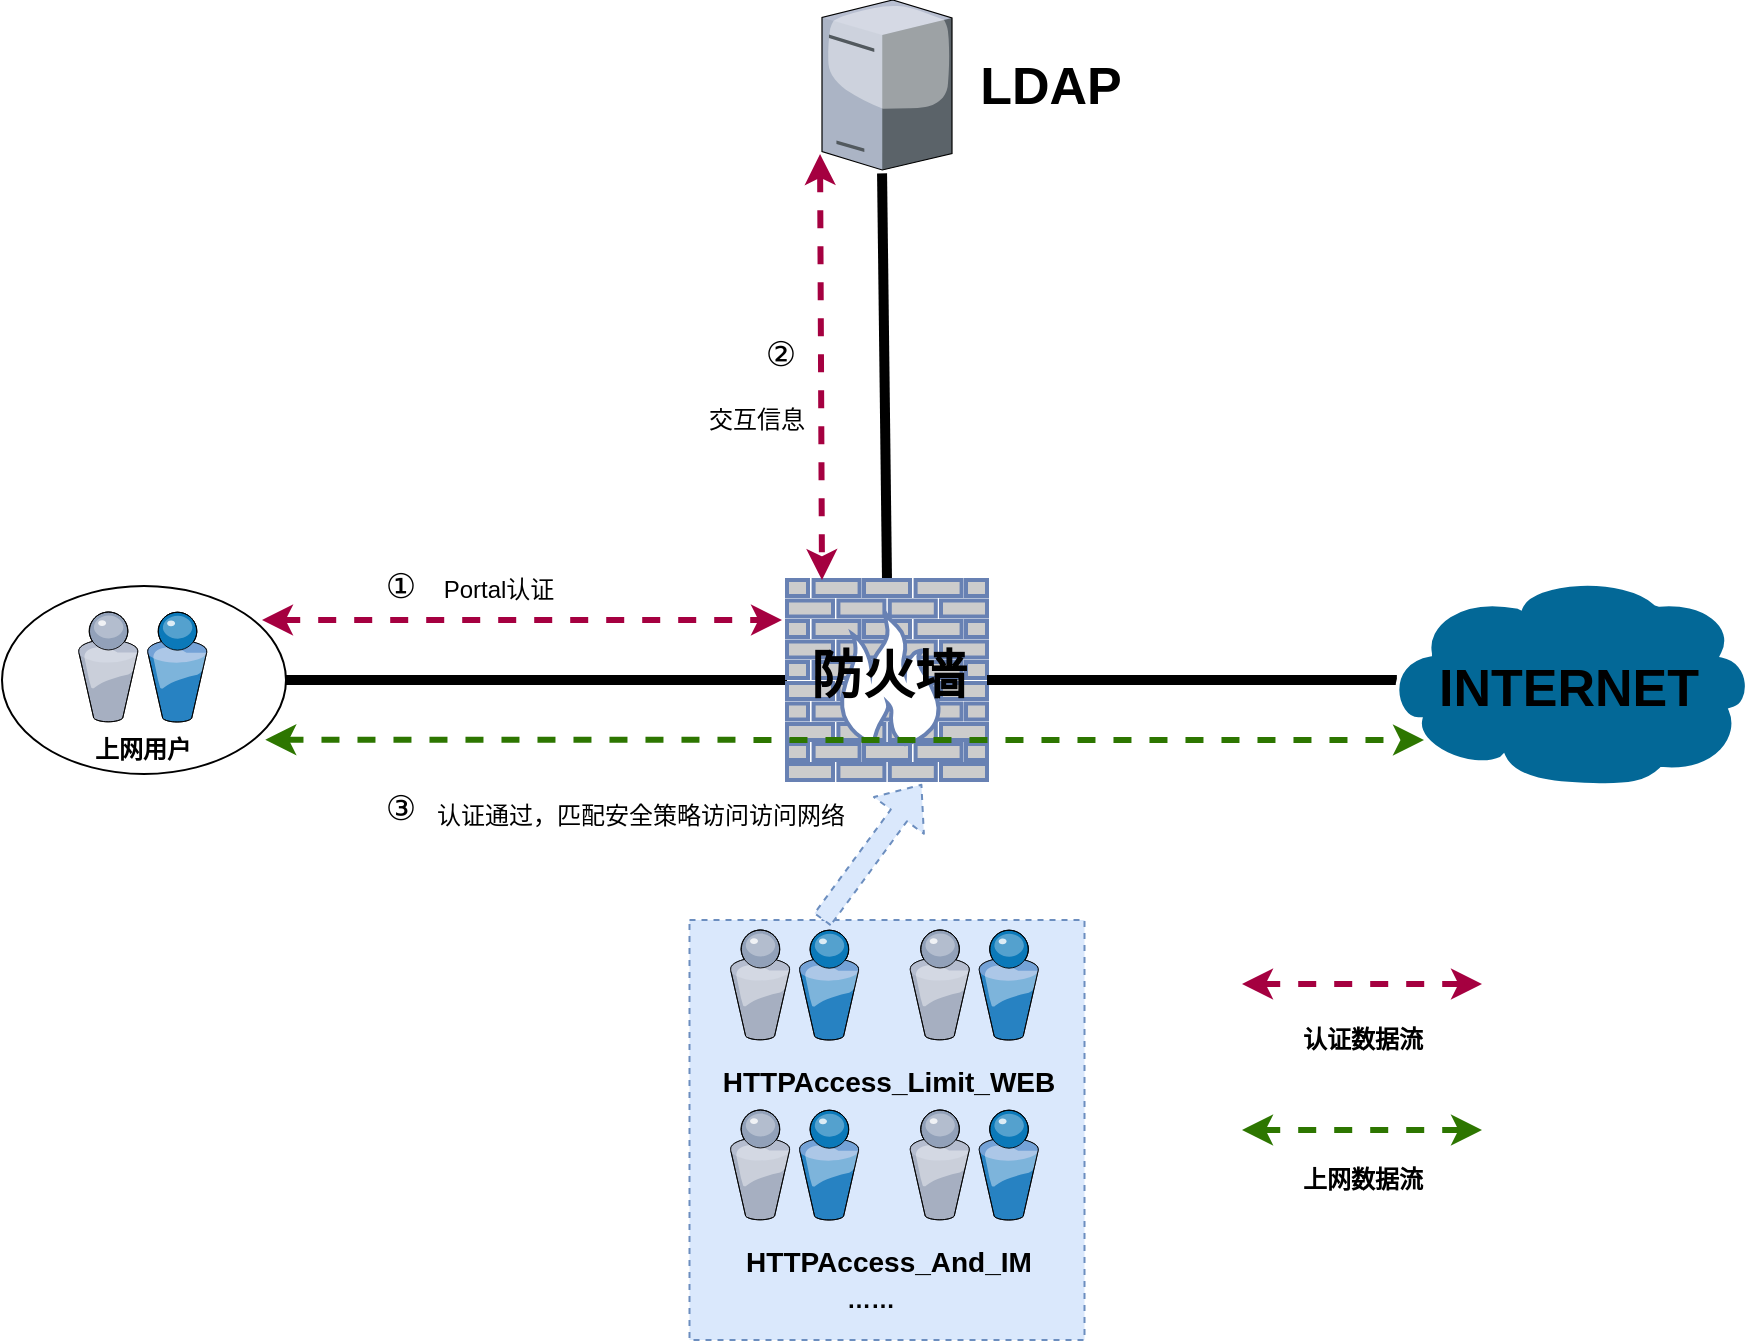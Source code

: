 <mxfile version="12.6.7" type="github">
  <diagram name="Page-1" id="822b0af5-4adb-64df-f703-e8dfc1f81529">
    <mxGraphModel dx="1422" dy="762" grid="0" gridSize="10" guides="1" tooltips="1" connect="1" arrows="1" fold="1" page="1" pageScale="1" pageWidth="1100" pageHeight="850" background="#ffffff" math="0" shadow="0">
      <root>
        <mxCell id="0"/>
        <mxCell id="1" parent="0"/>
        <mxCell id="vFcQCkQcMgolOcBUj4Wx-4" style="edgeStyle=none;rounded=0;orthogonalLoop=1;jettySize=auto;html=1;exitX=1;exitY=0.5;exitDx=0;exitDy=0;entryX=0;entryY=0.5;entryDx=0;entryDy=0;entryPerimeter=0;startArrow=none;startFill=0;endArrow=none;endFill=0;strokeWidth=5;" parent="1" source="7d933b09d9755ecc-13" target="vFcQCkQcMgolOcBUj4Wx-1" edge="1">
          <mxGeometry relative="1" as="geometry"/>
        </mxCell>
        <mxCell id="7d933b09d9755ecc-13" value="" style="ellipse;whiteSpace=wrap;html=1;rounded=0;shadow=0;comic=0;strokeWidth=1;fontFamily=Verdana;" parent="1" vertex="1">
          <mxGeometry x="20" y="423" width="142" height="94" as="geometry"/>
        </mxCell>
        <mxCell id="7d933b09d9755ecc-6" value="上网用户" style="verticalLabelPosition=bottom;aspect=fixed;html=1;verticalAlign=top;strokeColor=none;shape=mxgraph.citrix.users;rounded=0;shadow=0;comic=0;fontFamily=Verdana;fontStyle=1" parent="1" vertex="1">
          <mxGeometry x="58" y="436" width="64.5" height="55" as="geometry"/>
        </mxCell>
        <mxCell id="7d933b09d9755ecc-9" value="" style="verticalLabelPosition=bottom;aspect=fixed;html=1;verticalAlign=top;strokeColor=none;shape=mxgraph.citrix.tower_server;rounded=0;shadow=0;comic=0;fontFamily=Verdana;" parent="1" vertex="1">
          <mxGeometry x="430" y="130" width="65" height="85" as="geometry"/>
        </mxCell>
        <mxCell id="vFcQCkQcMgolOcBUj4Wx-6" style="edgeStyle=none;rounded=0;orthogonalLoop=1;jettySize=auto;html=1;exitX=0.5;exitY=0;exitDx=0;exitDy=0;exitPerimeter=0;entryX=0.462;entryY=1.02;entryDx=0;entryDy=0;entryPerimeter=0;endArrow=none;endFill=0;strokeWidth=5;" parent="1" source="vFcQCkQcMgolOcBUj4Wx-1" target="7d933b09d9755ecc-9" edge="1">
          <mxGeometry relative="1" as="geometry"/>
        </mxCell>
        <mxCell id="vFcQCkQcMgolOcBUj4Wx-1" value="" style="fontColor=#0066CC;verticalAlign=top;verticalLabelPosition=bottom;labelPosition=center;align=center;html=1;outlineConnect=0;fillColor=#CCCCCC;strokeColor=#6881B3;gradientColor=none;gradientDirection=north;strokeWidth=2;shape=mxgraph.networks.firewall;" parent="1" vertex="1">
          <mxGeometry x="412.5" y="420" width="100" height="100" as="geometry"/>
        </mxCell>
        <mxCell id="vFcQCkQcMgolOcBUj4Wx-5" style="edgeStyle=none;rounded=0;orthogonalLoop=1;jettySize=auto;html=1;exitX=0.04;exitY=0.5;exitDx=0;exitDy=0;exitPerimeter=0;entryX=1;entryY=0.5;entryDx=0;entryDy=0;entryPerimeter=0;endArrow=none;endFill=0;strokeWidth=5;" parent="1" source="vFcQCkQcMgolOcBUj4Wx-3" target="vFcQCkQcMgolOcBUj4Wx-1" edge="1">
          <mxGeometry relative="1" as="geometry"/>
        </mxCell>
        <mxCell id="vFcQCkQcMgolOcBUj4Wx-3" value="" style="shape=mxgraph.cisco.storage.cloud;html=1;pointerEvents=1;dashed=0;fillColor=#036897;strokeColor=#ffffff;strokeWidth=2;verticalLabelPosition=bottom;verticalAlign=top;align=center;outlineConnect=0;" parent="1" vertex="1">
          <mxGeometry x="710" y="417" width="186" height="106" as="geometry"/>
        </mxCell>
        <mxCell id="vFcQCkQcMgolOcBUj4Wx-7" value="" style="endArrow=classic;startArrow=classic;html=1;strokeWidth=3;dashed=1;fillColor=#d80073;strokeColor=#A50040;" parent="1" edge="1">
          <mxGeometry width="50" height="50" relative="1" as="geometry">
            <mxPoint x="150" y="440" as="sourcePoint"/>
            <mxPoint x="410" y="440" as="targetPoint"/>
          </mxGeometry>
        </mxCell>
        <mxCell id="vFcQCkQcMgolOcBUj4Wx-8" value="" style="endArrow=classic;startArrow=classic;html=1;strokeWidth=3;dashed=1;fillColor=#d80073;strokeColor=#A50040;exitX=-0.015;exitY=0.906;exitDx=0;exitDy=0;exitPerimeter=0;" parent="1" source="7d933b09d9755ecc-9" edge="1">
          <mxGeometry width="50" height="50" relative="1" as="geometry">
            <mxPoint x="430" y="218.37" as="sourcePoint"/>
            <mxPoint x="430" y="420" as="targetPoint"/>
          </mxGeometry>
        </mxCell>
        <mxCell id="vFcQCkQcMgolOcBUj4Wx-9" value="" style="endArrow=classic;startArrow=classic;html=1;strokeWidth=3;dashed=1;fillColor=#60a917;strokeColor=#2D7600;exitX=0.927;exitY=0.818;exitDx=0;exitDy=0;exitPerimeter=0;" parent="1" source="7d933b09d9755ecc-13" edge="1">
          <mxGeometry width="50" height="50" relative="1" as="geometry">
            <mxPoint x="181" y="500.0" as="sourcePoint"/>
            <mxPoint x="731" y="500" as="targetPoint"/>
          </mxGeometry>
        </mxCell>
        <mxCell id="vFcQCkQcMgolOcBUj4Wx-10" value="" style="rounded=0;whiteSpace=wrap;html=1;dashed=1;fillColor=#dae8fc;strokeColor=#6c8ebf;" parent="1" vertex="1">
          <mxGeometry x="363.75" y="590" width="197.5" height="210" as="geometry"/>
        </mxCell>
        <mxCell id="vFcQCkQcMgolOcBUj4Wx-11" value="" style="verticalLabelPosition=bottom;aspect=fixed;html=1;verticalAlign=top;strokeColor=none;shape=mxgraph.citrix.users;rounded=0;shadow=0;comic=0;fontFamily=Verdana;" parent="1" vertex="1">
          <mxGeometry x="383.94" y="595" width="64.5" height="55" as="geometry"/>
        </mxCell>
        <mxCell id="vFcQCkQcMgolOcBUj4Wx-12" value="" style="verticalLabelPosition=bottom;aspect=fixed;html=1;verticalAlign=top;strokeColor=none;shape=mxgraph.citrix.users;rounded=0;shadow=0;comic=0;fontFamily=Verdana;" parent="1" vertex="1">
          <mxGeometry x="383.94" y="685" width="64.5" height="55" as="geometry"/>
        </mxCell>
        <mxCell id="vFcQCkQcMgolOcBUj4Wx-14" value="" style="verticalLabelPosition=bottom;aspect=fixed;html=1;verticalAlign=top;strokeColor=none;shape=mxgraph.citrix.users;rounded=0;shadow=0;comic=0;fontFamily=Verdana;" parent="1" vertex="1">
          <mxGeometry x="473.75" y="595" width="64.5" height="55" as="geometry"/>
        </mxCell>
        <mxCell id="vFcQCkQcMgolOcBUj4Wx-15" value="" style="verticalLabelPosition=bottom;aspect=fixed;html=1;verticalAlign=top;strokeColor=none;shape=mxgraph.citrix.users;rounded=0;shadow=0;comic=0;fontFamily=Verdana;" parent="1" vertex="1">
          <mxGeometry x="473.75" y="685" width="64.5" height="55" as="geometry"/>
        </mxCell>
        <mxCell id="vFcQCkQcMgolOcBUj4Wx-18" value="" style="shape=flexArrow;endArrow=classic;html=1;dashed=1;strokeWidth=1;fillColor=#dae8fc;strokeColor=#6c8ebf;" parent="1" edge="1">
          <mxGeometry width="50" height="50" relative="1" as="geometry">
            <mxPoint x="430" y="590" as="sourcePoint"/>
            <mxPoint x="480" y="522" as="targetPoint"/>
          </mxGeometry>
        </mxCell>
        <mxCell id="vFcQCkQcMgolOcBUj4Wx-19" value="&lt;span lang=&quot;EN-US&quot; style=&quot;white-space: normal ; font-size: 10.5pt ; font-family: , sans-serif&quot;&gt;HTTPAccess_Limit_WEB&lt;/span&gt;" style="text;html=1;resizable=0;autosize=1;align=center;verticalAlign=middle;points=[];fillColor=none;strokeColor=none;rounded=0;fontStyle=1" parent="1" vertex="1">
          <mxGeometry x="374.5" y="661" width="176" height="19" as="geometry"/>
        </mxCell>
        <mxCell id="vFcQCkQcMgolOcBUj4Wx-21" value="&lt;span style=&quot;color: rgba(0 , 0 , 0 , 0) ; font-family: monospace ; font-size: 0px&quot;&gt;%3CmxGraphModel%3E%3Croot%3E%3CmxCell%20id%3D%220%22%2F%3E%3CmxCell%20id%3D%221%22%20parent%3D%220%22%2F%3E%3CmxCell%20id%3D%222%22%20value%3D%22%26lt%3Bspan%20lang%3D%26quot%3BEN-US%26quot%3B%20style%3D%26quot%3Bwhite-space%3A%20normal%20%3B%20font-size%3A%2010.5pt%20%3B%20font-family%3A%20%2C%20sans-serif%26quot%3B%26gt%3BHTTPAccess_Limit_WEB%26lt%3B%2Fspan%26gt%3B%22%20style%3D%22text%3Bhtml%3D1%3Bresizable%3D0%3Bautosize%3D1%3Balign%3Dcenter%3BverticalAlign%3Dmiddle%3Bpoints%3D%5B%5D%3BfillColor%3Dnone%3BstrokeColor%3Dnone%3Brounded%3D0%3B%22%20vertex%3D%221%22%20parent%3D%221%22%3E%3CmxGeometry%20x%3D%2258%22%20y%3D%22640%22%20width%3D%22170%22%20height%3D%2220%22%20as%3D%22geometry%22%2F%3E%3C%2FmxCell%3E%3C%2Froot%3E%3C%2FmxGraphModel%3E&lt;/span&gt;" style="text;html=1;resizable=0;autosize=1;align=center;verticalAlign=middle;points=[];fillColor=none;strokeColor=none;rounded=0;" parent="1" vertex="1">
          <mxGeometry x="125" y="730" width="20" height="20" as="geometry"/>
        </mxCell>
        <mxCell id="vFcQCkQcMgolOcBUj4Wx-22" value="&lt;span lang=&quot;EN-US&quot; style=&quot;white-space: normal ; font-size: 10.5pt ; font-family: , sans-serif&quot;&gt;HTTPAccess_And_IM&lt;/span&gt;&lt;span style=&quot;color: rgba(0 , 0 , 0 , 0) ; font-family: monospace ; font-size: 0px&quot;&gt;3CmxGraphModel%3E%3Croot%3E%3CmxCell%20id%3D%220%22%2F%3E%3CmxCell%20id%3D%221%22%20parent%3D%220%22%2F%3E%3CmxCell%20id%3D%222%22%20value%3D%22%26lt%3Bspan%20lang%3D%26quot%3BEN-US%26quot%3B%20style%3D%26quot%3Bwhite-space%3A%20normal%20%3B%20font-size%3A%2010.5pt%20%3B%20font-family%3A%20%2C%20sans-serif%26quot%3B%26gt%3BHTTPAccess_Limit_WEB%26lt%3B%2Fspan%26gt%3B%22%20style%3D%22text%3Bhtml%3D1%3Bresizable%3D0%3Bautosize%3D1%3Balign%3Dcenter%3BverticalAlign%3Dmiddle%3Bpoints%3D%5B%5D%3BfillColor%3Dnone%3BstrokeColor%3Dnone%3Brounded%3D0%3B%22%20vertex%3D%221%22%20parent%3D%221%22%3E%3CmxGeometry%20x%3D%2258%22%20y%3D%22640%22%20width%3D%22170%22%20height%3D%2220%22%20as%3D%22geometry%22%2F%3E%3C%2FmxCell%3E%3C%2Froot%3E%3C%2FmxGraphModel%3E&lt;/span&gt;" style="text;html=1;resizable=0;autosize=1;align=center;verticalAlign=middle;points=[];fillColor=none;strokeColor=none;rounded=0;fontStyle=1" parent="1" vertex="1">
          <mxGeometry x="386.5" y="749" width="153" height="23" as="geometry"/>
        </mxCell>
        <mxCell id="vFcQCkQcMgolOcBUj4Wx-24" value="……" style="text;html=1;resizable=0;autosize=1;align=center;verticalAlign=middle;points=[];fillColor=none;strokeColor=none;rounded=0;fontStyle=1" parent="1" vertex="1">
          <mxGeometry x="436.75" y="771" width="34" height="18" as="geometry"/>
        </mxCell>
        <mxCell id="vFcQCkQcMgolOcBUj4Wx-25" value="" style="endArrow=classic;startArrow=classic;html=1;strokeWidth=3;dashed=1;fillColor=#d80073;strokeColor=#A50040;" parent="1" edge="1">
          <mxGeometry width="50" height="50" relative="1" as="geometry">
            <mxPoint x="640" y="622" as="sourcePoint"/>
            <mxPoint x="760" y="622" as="targetPoint"/>
          </mxGeometry>
        </mxCell>
        <mxCell id="vFcQCkQcMgolOcBUj4Wx-26" value="" style="endArrow=classic;startArrow=classic;html=1;strokeWidth=3;dashed=1;fillColor=#60a917;strokeColor=#2D7600;" parent="1" edge="1">
          <mxGeometry width="50" height="50" relative="1" as="geometry">
            <mxPoint x="640" y="695" as="sourcePoint"/>
            <mxPoint x="760" y="695" as="targetPoint"/>
          </mxGeometry>
        </mxCell>
        <mxCell id="vFcQCkQcMgolOcBUj4Wx-27" value="上网数据流" style="text;html=1;resizable=0;autosize=1;align=center;verticalAlign=middle;points=[];fillColor=none;strokeColor=none;rounded=0;fontStyle=1" parent="1" vertex="1">
          <mxGeometry x="665" y="711" width="70" height="18" as="geometry"/>
        </mxCell>
        <mxCell id="vFcQCkQcMgolOcBUj4Wx-28" value="认证数据流" style="text;html=1;resizable=0;autosize=1;align=center;verticalAlign=middle;points=[];fillColor=none;strokeColor=none;rounded=0;fontStyle=1" parent="1" vertex="1">
          <mxGeometry x="665" y="641" width="70" height="18" as="geometry"/>
        </mxCell>
        <mxCell id="vFcQCkQcMgolOcBUj4Wx-29" value="INTERNET" style="text;html=1;resizable=0;autosize=1;align=center;verticalAlign=middle;points=[];fillColor=none;strokeColor=none;rounded=0;strokeWidth=4;fontSize=26;fontStyle=1" parent="1" vertex="1">
          <mxGeometry x="733" y="456" width="140" height="35" as="geometry"/>
        </mxCell>
        <mxCell id="vFcQCkQcMgolOcBUj4Wx-30" value="LDAP" style="text;html=1;resizable=0;autosize=1;align=center;verticalAlign=middle;points=[];fillColor=none;strokeColor=none;rounded=0;strokeWidth=4;fontSize=26;fontStyle=1" parent="1" vertex="1">
          <mxGeometry x="503" y="155" width="81" height="35" as="geometry"/>
        </mxCell>
        <mxCell id="okbzQBwIPwilKlg-W5tC-3" value="Portal认证" style="text;html=1;resizable=0;autosize=1;align=center;verticalAlign=middle;points=[];fillColor=none;strokeColor=none;rounded=0;fontSize=12;" vertex="1" parent="1">
          <mxGeometry x="235" y="416" width="65" height="18" as="geometry"/>
        </mxCell>
        <mxCell id="okbzQBwIPwilKlg-W5tC-4" value="①" style="text;html=1;resizable=0;autosize=1;align=center;verticalAlign=middle;points=[];fillColor=none;strokeColor=none;rounded=0;fontSize=17;" vertex="1" parent="1">
          <mxGeometry x="205" y="412" width="27" height="24" as="geometry"/>
        </mxCell>
        <mxCell id="okbzQBwIPwilKlg-W5tC-5" value="②" style="text;html=1;resizable=0;autosize=1;align=center;verticalAlign=middle;points=[];fillColor=none;strokeColor=none;rounded=0;fontSize=17;" vertex="1" parent="1">
          <mxGeometry x="395" y="296" width="27" height="24" as="geometry"/>
        </mxCell>
        <mxCell id="okbzQBwIPwilKlg-W5tC-6" value="③" style="text;html=1;resizable=0;autosize=1;align=center;verticalAlign=middle;points=[];fillColor=none;strokeColor=none;rounded=0;fontSize=17;" vertex="1" parent="1">
          <mxGeometry x="205" y="523" width="27" height="24" as="geometry"/>
        </mxCell>
        <mxCell id="okbzQBwIPwilKlg-W5tC-7" value="防火墙" style="text;html=1;resizable=0;autosize=1;align=center;verticalAlign=middle;points=[];fillColor=none;strokeColor=none;rounded=0;fontStyle=1;fontSize=26;" vertex="1" parent="1">
          <mxGeometry x="419" y="450" width="88" height="35" as="geometry"/>
        </mxCell>
        <mxCell id="okbzQBwIPwilKlg-W5tC-8" value="交互信息" style="text;html=1;resizable=0;autosize=1;align=center;verticalAlign=middle;points=[];fillColor=none;strokeColor=none;rounded=0;fontSize=12;" vertex="1" parent="1">
          <mxGeometry x="367.75" y="331" width="58" height="18" as="geometry"/>
        </mxCell>
        <mxCell id="okbzQBwIPwilKlg-W5tC-9" value="认证通过，匹配安全策略访问访问网络" style="text;html=1;resizable=0;autosize=1;align=center;verticalAlign=middle;points=[];fillColor=none;strokeColor=none;rounded=0;fontSize=12;" vertex="1" parent="1">
          <mxGeometry x="232" y="529" width="214" height="18" as="geometry"/>
        </mxCell>
      </root>
    </mxGraphModel>
  </diagram>
</mxfile>
